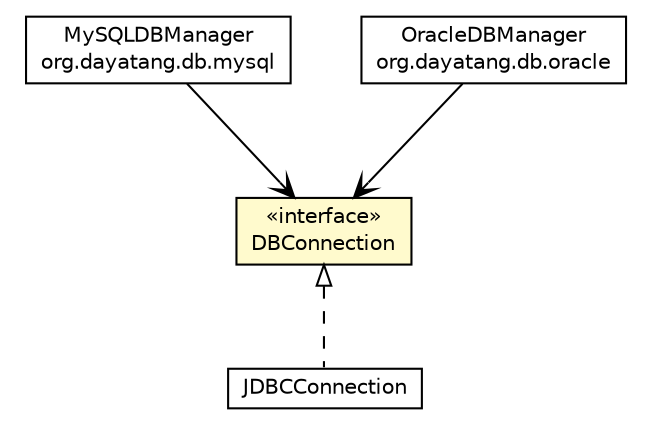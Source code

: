 #!/usr/local/bin/dot
#
# Class diagram 
# Generated by UMLGraph version R5_6_6-8-g8d7759 (http://www.umlgraph.org/)
#

digraph G {
	edge [fontname="Helvetica",fontsize=10,labelfontname="Helvetica",labelfontsize=10];
	node [fontname="Helvetica",fontsize=10,shape=plaintext];
	nodesep=0.25;
	ranksep=0.5;
	// org.dayatang.db.JDBCConnection
	c34521 [label=<<table title="org.dayatang.db.JDBCConnection" border="0" cellborder="1" cellspacing="0" cellpadding="2" port="p" href="./JDBCConnection.html">
		<tr><td><table border="0" cellspacing="0" cellpadding="1">
<tr><td align="center" balign="center"> JDBCConnection </td></tr>
		</table></td></tr>
		</table>>, URL="./JDBCConnection.html", fontname="Helvetica", fontcolor="black", fontsize=10.0];
	// org.dayatang.db.DBConnection
	c34524 [label=<<table title="org.dayatang.db.DBConnection" border="0" cellborder="1" cellspacing="0" cellpadding="2" port="p" bgcolor="lemonChiffon" href="./DBConnection.html">
		<tr><td><table border="0" cellspacing="0" cellpadding="1">
<tr><td align="center" balign="center"> &#171;interface&#187; </td></tr>
<tr><td align="center" balign="center"> DBConnection </td></tr>
		</table></td></tr>
		</table>>, URL="./DBConnection.html", fontname="Helvetica", fontcolor="black", fontsize=10.0];
	// org.dayatang.db.mysql.MySQLDBManager
	c34527 [label=<<table title="org.dayatang.db.mysql.MySQLDBManager" border="0" cellborder="1" cellspacing="0" cellpadding="2" port="p" href="./mysql/MySQLDBManager.html">
		<tr><td><table border="0" cellspacing="0" cellpadding="1">
<tr><td align="center" balign="center"> MySQLDBManager </td></tr>
<tr><td align="center" balign="center"> org.dayatang.db.mysql </td></tr>
		</table></td></tr>
		</table>>, URL="./mysql/MySQLDBManager.html", fontname="Helvetica", fontcolor="black", fontsize=10.0];
	// org.dayatang.db.oracle.OracleDBManager
	c34528 [label=<<table title="org.dayatang.db.oracle.OracleDBManager" border="0" cellborder="1" cellspacing="0" cellpadding="2" port="p" href="./oracle/OracleDBManager.html">
		<tr><td><table border="0" cellspacing="0" cellpadding="1">
<tr><td align="center" balign="center"> OracleDBManager </td></tr>
<tr><td align="center" balign="center"> org.dayatang.db.oracle </td></tr>
		</table></td></tr>
		</table>>, URL="./oracle/OracleDBManager.html", fontname="Helvetica", fontcolor="black", fontsize=10.0];
	//org.dayatang.db.JDBCConnection implements org.dayatang.db.DBConnection
	c34524:p -> c34521:p [dir=back,arrowtail=empty,style=dashed];
	// org.dayatang.db.mysql.MySQLDBManager NAVASSOC org.dayatang.db.DBConnection
	c34527:p -> c34524:p [taillabel="", label=" "headlabel="", fontname="Helvetica", fontcolor="black", fontsize=10.0, color="black", arrowhead=open];
	// org.dayatang.db.oracle.OracleDBManager NAVASSOC org.dayatang.db.DBConnection
	c34528:p -> c34524:p [taillabel="", label=" "headlabel="", fontname="Helvetica", fontcolor="black", fontsize=10.0, color="black", arrowhead=open];
}

